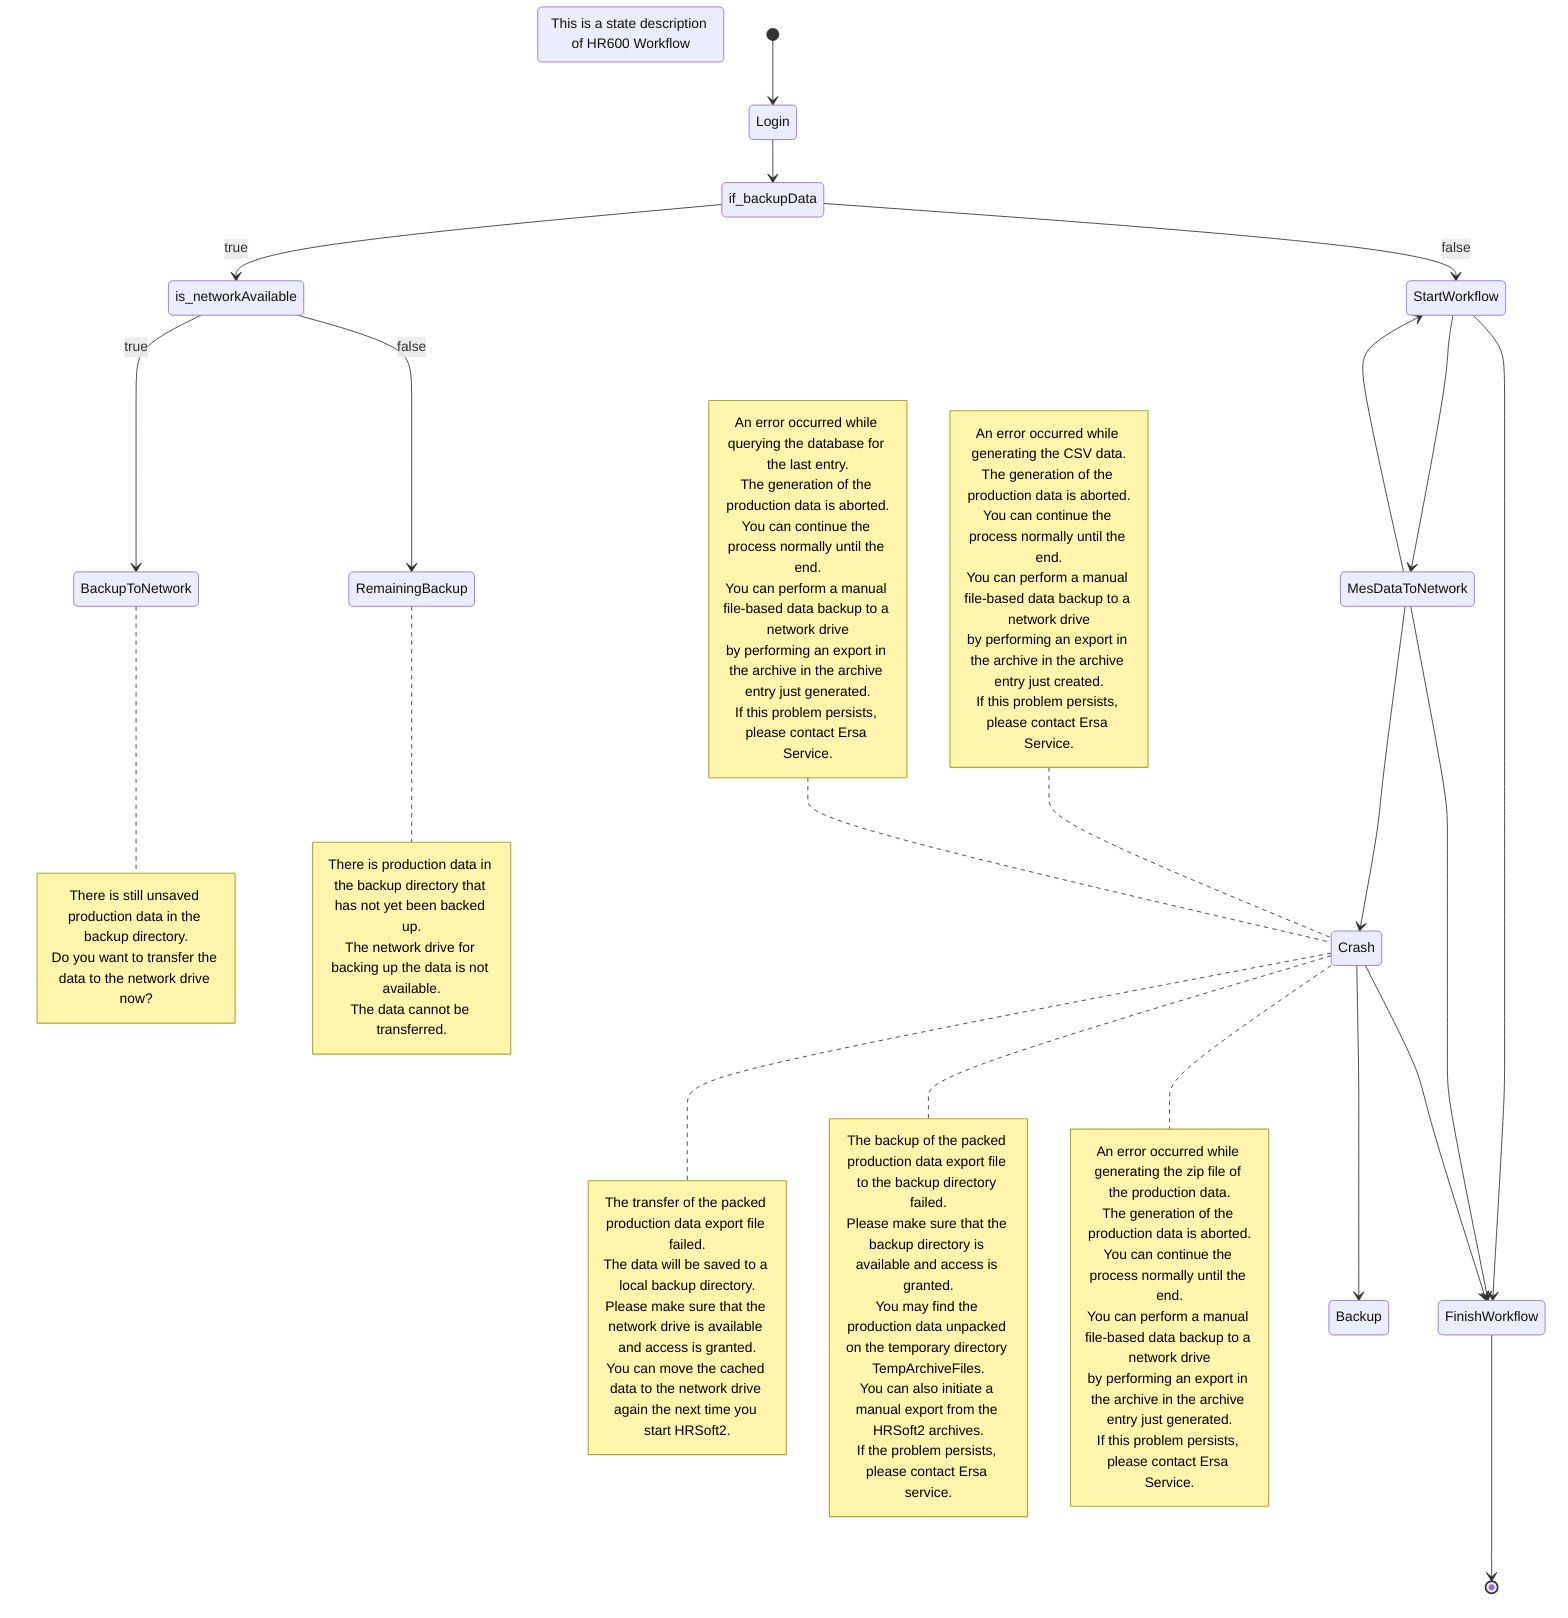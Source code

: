 stateDiagram
    state "This is a state description of HR600 Workflow" as s2
    [*] --> Login
    Login --> if_backupData
        if_backupData --> StartWorkflow: false
        if_backupData --> is_networkAvailable : true  
            is_networkAvailable --> BackupToNetwork: true
            Note right of BackupToNetwork: There is still unsaved production data in the backup directory.<br/>Do you want to transfer the data to the network drive now?
            is_networkAvailable --> RemainingBackup: false
            Note right of RemainingBackup: There is production data in the backup directory that has not yet been backed up.<br/>The network drive for backing up the data is not available.<br/>The data cannot be transferred.
    StartWorkflow --> FinishWorkflow
    FinishWorkflow --> [*]
    StartWorkflow --> MesDataToNetwork
    MesDataToNetwork --> StartWorkflow
    MesDataToNetwork --> Crash
    Note right of Crash: The transfer of the packed production data export file failed.<br/>The data will be saved to a local backup directory.<br/>Please make sure that the network drive is available and access is granted.<br/>You can move the cached data to the network drive again the next time you start HRSoft2.
    Note right of Crash: The backup of the packed production data export file to the backup directory failed.<br/>Please make sure that the backup directory is available and access is granted.<br/>You may find the production data unpacked on the temporary directory TempArchiveFiles.<br/>You can also initiate a manual export from the HRSoft2 archives.<br/>If the problem persists, please contact Ersa service.
    Note right of Crash: An error occurred while generating the zip file of the production data.<br/>The generation of the production data is aborted.<br/>You can continue the process normally until the end.<br/>You can perform a manual file-based data backup to a network drive<br/>by performing an export in the archive in the archive entry just generated.<br/>If this problem persists, please contact Ersa Service.
    Note left of Crash: An error occurred while generating the CSV data.<br/>The generation of the production data is aborted.<br/>You can continue the process normally until the end.<br/>You can perform a manual file-based data backup to a network drive<br/>by performing an export in the archive in the archive entry just created.<br/>If this problem persists, please contact Ersa Service.
    Note left of Crash: An error occurred while querying the database for the last entry.<br/>The generation of the production data is aborted.<br/>You can continue the process normally until the end.<br/>You can perform a manual file-based data backup to a network drive<br/>by performing an export in the archive in the archive entry just generated.<br/>If this problem persists, please contact Ersa Service.
    MesDataToNetwork --> FinishWorkflow
    [*]
    Crash --> FinishWorkflow
    Crash --> Backup
    [*]